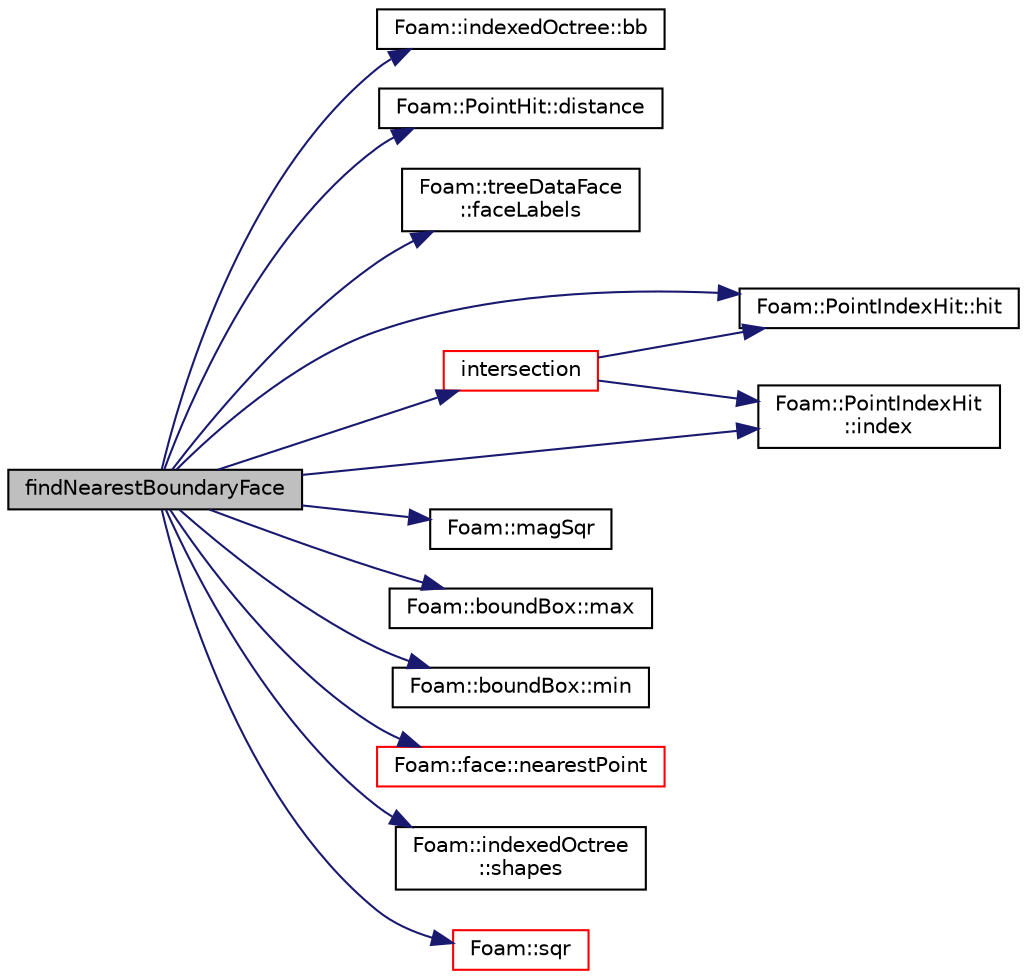 digraph "findNearestBoundaryFace"
{
  bgcolor="transparent";
  edge [fontname="Helvetica",fontsize="10",labelfontname="Helvetica",labelfontsize="10"];
  node [fontname="Helvetica",fontsize="10",shape=record];
  rankdir="LR";
  Node685 [label="findNearestBoundaryFace",height=0.2,width=0.4,color="black", fillcolor="grey75", style="filled", fontcolor="black"];
  Node685 -> Node686 [color="midnightblue",fontsize="10",style="solid",fontname="Helvetica"];
  Node686 [label="Foam::indexedOctree::bb",height=0.2,width=0.4,color="black",URL="$a26157.html#a9edfd134e562753277a5fb7489e59bce",tooltip="Top bounding box. "];
  Node685 -> Node687 [color="midnightblue",fontsize="10",style="solid",fontname="Helvetica"];
  Node687 [label="Foam::PointHit::distance",height=0.2,width=0.4,color="black",URL="$a28713.html#a288a3ea8e3ee215a5e12afc1002ed4e6",tooltip="Return distance to hit. "];
  Node685 -> Node688 [color="midnightblue",fontsize="10",style="solid",fontname="Helvetica"];
  Node688 [label="Foam::treeDataFace\l::faceLabels",height=0.2,width=0.4,color="black",URL="$a26173.html#a5558e24644e12d0ef31b420e6b2c22c1"];
  Node685 -> Node689 [color="midnightblue",fontsize="10",style="solid",fontname="Helvetica"];
  Node689 [label="Foam::PointIndexHit::hit",height=0.2,width=0.4,color="black",URL="$a28721.html#aee8dc30bf27cefe419b15f96e594c155",tooltip="Is there a hit. "];
  Node685 -> Node690 [color="midnightblue",fontsize="10",style="solid",fontname="Helvetica"];
  Node690 [label="Foam::PointIndexHit\l::index",height=0.2,width=0.4,color="black",URL="$a28721.html#a4a438520bb14406481732edc13c119c7",tooltip="Return index. "];
  Node685 -> Node691 [color="midnightblue",fontsize="10",style="solid",fontname="Helvetica"];
  Node691 [label="intersection",height=0.2,width=0.4,color="red",URL="$a26249.html#a3545d06adf8ef8a3a836f3943138cd41",tooltip="Find first intersection of boundary in segment [pStart, pEnd]. "];
  Node691 -> Node689 [color="midnightblue",fontsize="10",style="solid",fontname="Helvetica"];
  Node691 -> Node690 [color="midnightblue",fontsize="10",style="solid",fontname="Helvetica"];
  Node685 -> Node744 [color="midnightblue",fontsize="10",style="solid",fontname="Helvetica"];
  Node744 [label="Foam::magSqr",height=0.2,width=0.4,color="black",URL="$a21851.html#ae6fff2c6981e6d9618aa5038e69def6e"];
  Node685 -> Node745 [color="midnightblue",fontsize="10",style="solid",fontname="Helvetica"];
  Node745 [label="Foam::boundBox::max",height=0.2,width=0.4,color="black",URL="$a28253.html#a43279cd20862e64a21c8c82ee6c2441b",tooltip="Maximum describing the bounding box. "];
  Node685 -> Node746 [color="midnightblue",fontsize="10",style="solid",fontname="Helvetica"];
  Node746 [label="Foam::boundBox::min",height=0.2,width=0.4,color="black",URL="$a28253.html#a41bea928bbb72b904d07db28570b07bd",tooltip="Minimum describing the bounding box. "];
  Node685 -> Node747 [color="midnightblue",fontsize="10",style="solid",fontname="Helvetica"];
  Node747 [label="Foam::face::nearestPoint",height=0.2,width=0.4,color="red",URL="$a28369.html#a63a61f4d0eca714a14157cf1dc9b1366",tooltip="Return nearest point to face. "];
  Node685 -> Node761 [color="midnightblue",fontsize="10",style="solid",fontname="Helvetica"];
  Node761 [label="Foam::indexedOctree\l::shapes",height=0.2,width=0.4,color="black",URL="$a26157.html#a018ca10cf68431d68c860ee380d4b4be",tooltip="Reference to shape. "];
  Node685 -> Node762 [color="midnightblue",fontsize="10",style="solid",fontname="Helvetica"];
  Node762 [label="Foam::sqr",height=0.2,width=0.4,color="red",URL="$a21851.html#a277dc11c581d53826ab5090b08f3b17b"];
}
